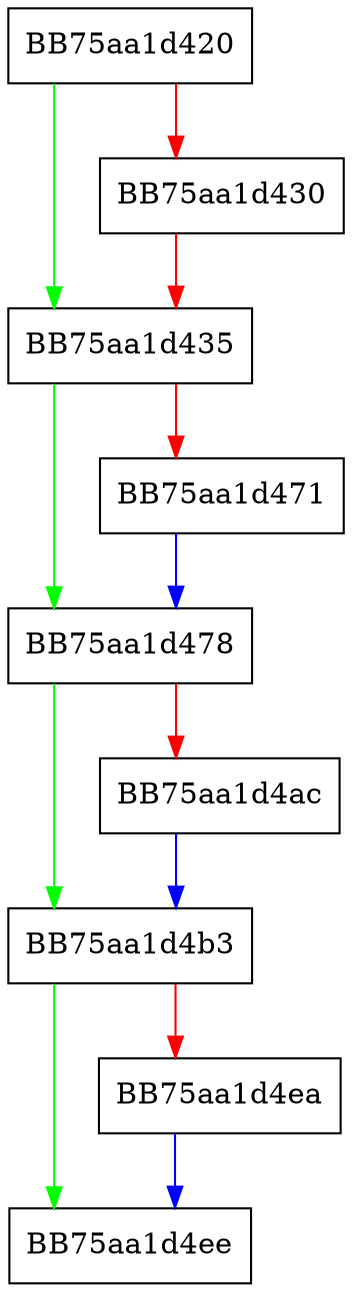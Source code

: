digraph Conditional {
  node [shape="box"];
  graph [splines=ortho];
  BB75aa1d420 -> BB75aa1d435 [color="green"];
  BB75aa1d420 -> BB75aa1d430 [color="red"];
  BB75aa1d430 -> BB75aa1d435 [color="red"];
  BB75aa1d435 -> BB75aa1d478 [color="green"];
  BB75aa1d435 -> BB75aa1d471 [color="red"];
  BB75aa1d471 -> BB75aa1d478 [color="blue"];
  BB75aa1d478 -> BB75aa1d4b3 [color="green"];
  BB75aa1d478 -> BB75aa1d4ac [color="red"];
  BB75aa1d4ac -> BB75aa1d4b3 [color="blue"];
  BB75aa1d4b3 -> BB75aa1d4ee [color="green"];
  BB75aa1d4b3 -> BB75aa1d4ea [color="red"];
  BB75aa1d4ea -> BB75aa1d4ee [color="blue"];
}
